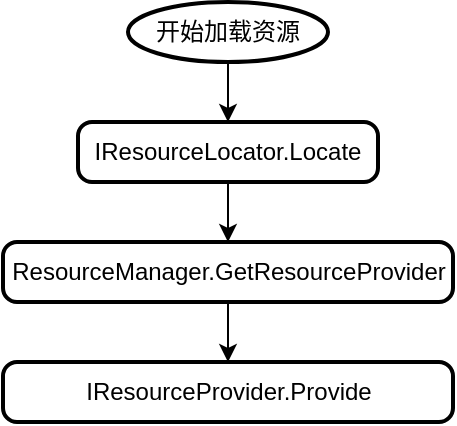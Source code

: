 <mxfile version="22.0.4" type="github">
  <diagram name="Page-1" id="2YBvvXClWsGukQMizWep">
    <mxGraphModel dx="721" dy="478" grid="1" gridSize="10" guides="1" tooltips="1" connect="1" arrows="1" fold="1" page="1" pageScale="1" pageWidth="850" pageHeight="1100" math="0" shadow="0">
      <root>
        <mxCell id="0" />
        <mxCell id="1" parent="0" />
        <mxCell id="EF8peyVJ7aTUI04MwaTn-17" style="edgeStyle=orthogonalEdgeStyle;rounded=0;orthogonalLoop=1;jettySize=auto;html=1;exitX=0.5;exitY=1;exitDx=0;exitDy=0;exitPerimeter=0;" edge="1" parent="1" source="EF8peyVJ7aTUI04MwaTn-8" target="EF8peyVJ7aTUI04MwaTn-10">
          <mxGeometry relative="1" as="geometry" />
        </mxCell>
        <mxCell id="EF8peyVJ7aTUI04MwaTn-8" value="开始加载资源" style="strokeWidth=2;html=1;shape=mxgraph.flowchart.start_1;whiteSpace=wrap;" vertex="1" parent="1">
          <mxGeometry x="150" y="20" width="100" height="30" as="geometry" />
        </mxCell>
        <mxCell id="EF8peyVJ7aTUI04MwaTn-18" style="edgeStyle=orthogonalEdgeStyle;rounded=0;orthogonalLoop=1;jettySize=auto;html=1;exitX=0.5;exitY=1;exitDx=0;exitDy=0;" edge="1" parent="1" source="EF8peyVJ7aTUI04MwaTn-10" target="EF8peyVJ7aTUI04MwaTn-14">
          <mxGeometry relative="1" as="geometry" />
        </mxCell>
        <mxCell id="EF8peyVJ7aTUI04MwaTn-10" value="IResourceLocator.Locate" style="rounded=1;whiteSpace=wrap;html=1;absoluteArcSize=1;arcSize=14;strokeWidth=2;" vertex="1" parent="1">
          <mxGeometry x="125" y="80" width="150" height="30" as="geometry" />
        </mxCell>
        <mxCell id="EF8peyVJ7aTUI04MwaTn-19" style="edgeStyle=orthogonalEdgeStyle;rounded=0;orthogonalLoop=1;jettySize=auto;html=1;exitX=0.5;exitY=1;exitDx=0;exitDy=0;" edge="1" parent="1" source="EF8peyVJ7aTUI04MwaTn-14" target="EF8peyVJ7aTUI04MwaTn-16">
          <mxGeometry relative="1" as="geometry" />
        </mxCell>
        <mxCell id="EF8peyVJ7aTUI04MwaTn-14" value="ResourceManager.GetResourceProvider" style="rounded=1;whiteSpace=wrap;html=1;absoluteArcSize=1;arcSize=14;strokeWidth=2;" vertex="1" parent="1">
          <mxGeometry x="87.5" y="140" width="225" height="30" as="geometry" />
        </mxCell>
        <mxCell id="EF8peyVJ7aTUI04MwaTn-16" value="IResourceProvider.Provide" style="rounded=1;whiteSpace=wrap;html=1;absoluteArcSize=1;arcSize=14;strokeWidth=2;" vertex="1" parent="1">
          <mxGeometry x="87.5" y="200" width="225" height="30" as="geometry" />
        </mxCell>
      </root>
    </mxGraphModel>
  </diagram>
</mxfile>
